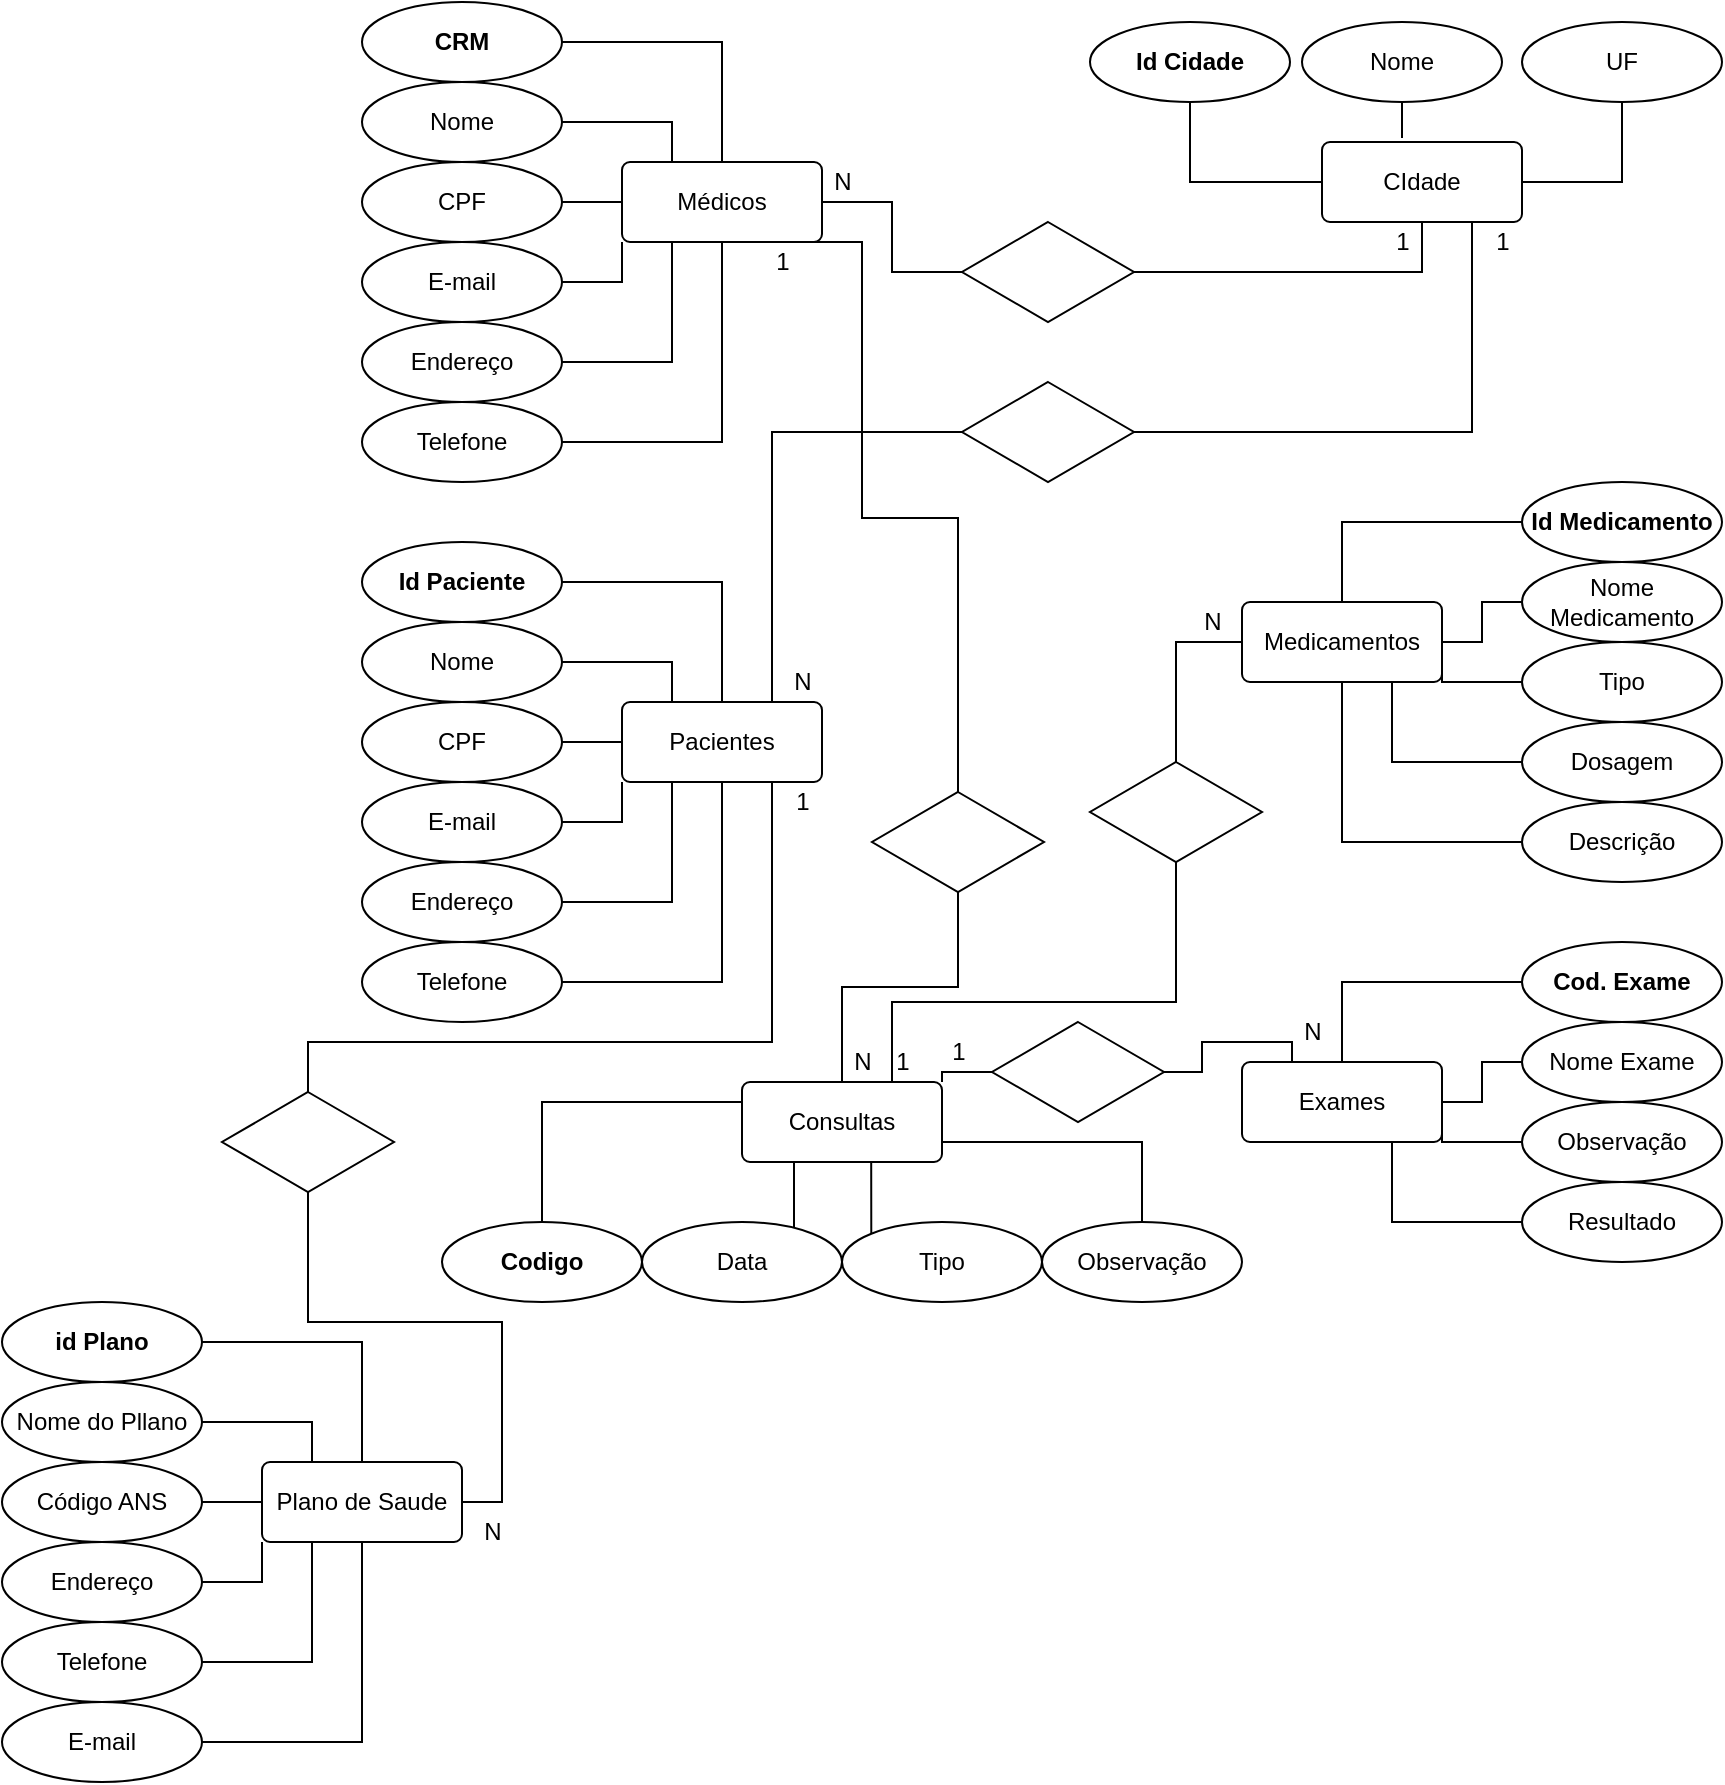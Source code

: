 <mxfile version="20.2.8" type="github">
  <diagram id="7Ko4QGbpd6AjH1GhGkSV" name="Página-1">
    <mxGraphModel dx="1695" dy="442" grid="1" gridSize="10" guides="1" tooltips="1" connect="1" arrows="1" fold="1" page="1" pageScale="1" pageWidth="827" pageHeight="1169" math="0" shadow="0">
      <root>
        <mxCell id="0" />
        <mxCell id="1" parent="0" />
        <mxCell id="4r2hvdrGXI0uw6loOx7I-49" style="edgeStyle=orthogonalEdgeStyle;rounded=0;orthogonalLoop=1;jettySize=auto;html=1;exitX=1;exitY=0.5;exitDx=0;exitDy=0;entryX=0;entryY=0.5;entryDx=0;entryDy=0;endArrow=none;endFill=0;" parent="1" source="4r2hvdrGXI0uw6loOx7I-1" target="4r2hvdrGXI0uw6loOx7I-47" edge="1">
          <mxGeometry relative="1" as="geometry" />
        </mxCell>
        <mxCell id="4r2hvdrGXI0uw6loOx7I-107" style="edgeStyle=orthogonalEdgeStyle;rounded=0;orthogonalLoop=1;jettySize=auto;html=1;exitX=0.75;exitY=1;exitDx=0;exitDy=0;entryX=0.5;entryY=0;entryDx=0;entryDy=0;endArrow=none;endFill=0;" parent="1" source="4r2hvdrGXI0uw6loOx7I-1" target="4r2hvdrGXI0uw6loOx7I-106" edge="1">
          <mxGeometry relative="1" as="geometry">
            <Array as="points">
              <mxPoint x="250" y="140" />
              <mxPoint x="250" y="278" />
              <mxPoint x="298" y="278" />
            </Array>
          </mxGeometry>
        </mxCell>
        <mxCell id="4r2hvdrGXI0uw6loOx7I-1" value="Médicos" style="rounded=1;arcSize=10;whiteSpace=wrap;html=1;align=center;" parent="1" vertex="1">
          <mxGeometry x="130" y="100" width="100" height="40" as="geometry" />
        </mxCell>
        <mxCell id="4r2hvdrGXI0uw6loOx7I-11" style="edgeStyle=orthogonalEdgeStyle;rounded=0;orthogonalLoop=1;jettySize=auto;html=1;exitX=1;exitY=0.5;exitDx=0;exitDy=0;entryX=0.5;entryY=0;entryDx=0;entryDy=0;endArrow=none;endFill=0;" parent="1" source="4r2hvdrGXI0uw6loOx7I-3" target="4r2hvdrGXI0uw6loOx7I-1" edge="1">
          <mxGeometry relative="1" as="geometry" />
        </mxCell>
        <mxCell id="4r2hvdrGXI0uw6loOx7I-3" value="&lt;b&gt;CRM&lt;/b&gt;" style="ellipse;whiteSpace=wrap;html=1;align=center;" parent="1" vertex="1">
          <mxGeometry y="20" width="100" height="40" as="geometry" />
        </mxCell>
        <mxCell id="4r2hvdrGXI0uw6loOx7I-12" style="edgeStyle=orthogonalEdgeStyle;rounded=0;orthogonalLoop=1;jettySize=auto;html=1;exitX=1;exitY=0.5;exitDx=0;exitDy=0;entryX=0.25;entryY=0;entryDx=0;entryDy=0;endArrow=none;endFill=0;" parent="1" source="4r2hvdrGXI0uw6loOx7I-4" target="4r2hvdrGXI0uw6loOx7I-1" edge="1">
          <mxGeometry relative="1" as="geometry" />
        </mxCell>
        <mxCell id="4r2hvdrGXI0uw6loOx7I-4" value="Nome" style="ellipse;whiteSpace=wrap;html=1;align=center;" parent="1" vertex="1">
          <mxGeometry y="60" width="100" height="40" as="geometry" />
        </mxCell>
        <mxCell id="4r2hvdrGXI0uw6loOx7I-16" style="edgeStyle=orthogonalEdgeStyle;rounded=0;orthogonalLoop=1;jettySize=auto;html=1;exitX=1;exitY=0.5;exitDx=0;exitDy=0;entryX=0;entryY=0.5;entryDx=0;entryDy=0;endArrow=none;endFill=0;" parent="1" source="4r2hvdrGXI0uw6loOx7I-5" target="4r2hvdrGXI0uw6loOx7I-1" edge="1">
          <mxGeometry relative="1" as="geometry" />
        </mxCell>
        <mxCell id="4r2hvdrGXI0uw6loOx7I-5" value="CPF" style="ellipse;whiteSpace=wrap;html=1;align=center;" parent="1" vertex="1">
          <mxGeometry y="100" width="100" height="40" as="geometry" />
        </mxCell>
        <mxCell id="4r2hvdrGXI0uw6loOx7I-13" style="edgeStyle=orthogonalEdgeStyle;rounded=0;orthogonalLoop=1;jettySize=auto;html=1;exitX=1;exitY=0.5;exitDx=0;exitDy=0;entryX=0.5;entryY=1;entryDx=0;entryDy=0;endArrow=none;endFill=0;" parent="1" source="4r2hvdrGXI0uw6loOx7I-6" target="4r2hvdrGXI0uw6loOx7I-1" edge="1">
          <mxGeometry relative="1" as="geometry" />
        </mxCell>
        <mxCell id="4r2hvdrGXI0uw6loOx7I-6" value="Telefone" style="ellipse;whiteSpace=wrap;html=1;align=center;" parent="1" vertex="1">
          <mxGeometry y="220" width="100" height="40" as="geometry" />
        </mxCell>
        <mxCell id="4r2hvdrGXI0uw6loOx7I-15" style="edgeStyle=orthogonalEdgeStyle;rounded=0;orthogonalLoop=1;jettySize=auto;html=1;exitX=1;exitY=0.5;exitDx=0;exitDy=0;entryX=0;entryY=1;entryDx=0;entryDy=0;endArrow=none;endFill=0;" parent="1" source="4r2hvdrGXI0uw6loOx7I-7" target="4r2hvdrGXI0uw6loOx7I-1" edge="1">
          <mxGeometry relative="1" as="geometry" />
        </mxCell>
        <mxCell id="4r2hvdrGXI0uw6loOx7I-7" value="E-mail" style="ellipse;whiteSpace=wrap;html=1;align=center;" parent="1" vertex="1">
          <mxGeometry y="140" width="100" height="40" as="geometry" />
        </mxCell>
        <mxCell id="4r2hvdrGXI0uw6loOx7I-14" style="edgeStyle=orthogonalEdgeStyle;rounded=0;orthogonalLoop=1;jettySize=auto;html=1;exitX=1;exitY=0.5;exitDx=0;exitDy=0;entryX=0.25;entryY=1;entryDx=0;entryDy=0;endArrow=none;endFill=0;" parent="1" source="4r2hvdrGXI0uw6loOx7I-8" target="4r2hvdrGXI0uw6loOx7I-1" edge="1">
          <mxGeometry relative="1" as="geometry" />
        </mxCell>
        <mxCell id="4r2hvdrGXI0uw6loOx7I-8" value="Endereço" style="ellipse;whiteSpace=wrap;html=1;align=center;" parent="1" vertex="1">
          <mxGeometry y="180" width="100" height="40" as="geometry" />
        </mxCell>
        <mxCell id="4r2hvdrGXI0uw6loOx7I-52" style="edgeStyle=orthogonalEdgeStyle;rounded=0;orthogonalLoop=1;jettySize=auto;html=1;exitX=0.75;exitY=0;exitDx=0;exitDy=0;entryX=0;entryY=0.5;entryDx=0;entryDy=0;endArrow=none;endFill=0;" parent="1" source="4r2hvdrGXI0uw6loOx7I-17" target="4r2hvdrGXI0uw6loOx7I-51" edge="1">
          <mxGeometry relative="1" as="geometry" />
        </mxCell>
        <mxCell id="8edrNOFgO4Ib04jE-QbZ-33" style="edgeStyle=orthogonalEdgeStyle;rounded=0;orthogonalLoop=1;jettySize=auto;html=1;exitX=0.75;exitY=1;exitDx=0;exitDy=0;entryX=0.5;entryY=0;entryDx=0;entryDy=0;endArrow=none;endFill=0;" edge="1" parent="1" source="4r2hvdrGXI0uw6loOx7I-17" target="8edrNOFgO4Ib04jE-QbZ-29">
          <mxGeometry relative="1" as="geometry">
            <Array as="points">
              <mxPoint x="205" y="540" />
              <mxPoint x="-27" y="540" />
            </Array>
          </mxGeometry>
        </mxCell>
        <mxCell id="4r2hvdrGXI0uw6loOx7I-17" value="Pacientes" style="rounded=1;arcSize=10;whiteSpace=wrap;html=1;align=center;" parent="1" vertex="1">
          <mxGeometry x="130" y="370" width="100" height="40" as="geometry" />
        </mxCell>
        <mxCell id="4r2hvdrGXI0uw6loOx7I-18" style="edgeStyle=orthogonalEdgeStyle;rounded=0;orthogonalLoop=1;jettySize=auto;html=1;exitX=1;exitY=0.5;exitDx=0;exitDy=0;entryX=0.5;entryY=0;entryDx=0;entryDy=0;endArrow=none;endFill=0;" parent="1" source="4r2hvdrGXI0uw6loOx7I-19" target="4r2hvdrGXI0uw6loOx7I-17" edge="1">
          <mxGeometry relative="1" as="geometry" />
        </mxCell>
        <mxCell id="4r2hvdrGXI0uw6loOx7I-19" value="&lt;b&gt;Id Paciente&lt;/b&gt;" style="ellipse;whiteSpace=wrap;html=1;align=center;" parent="1" vertex="1">
          <mxGeometry y="290" width="100" height="40" as="geometry" />
        </mxCell>
        <mxCell id="4r2hvdrGXI0uw6loOx7I-20" style="edgeStyle=orthogonalEdgeStyle;rounded=0;orthogonalLoop=1;jettySize=auto;html=1;exitX=1;exitY=0.5;exitDx=0;exitDy=0;entryX=0.25;entryY=0;entryDx=0;entryDy=0;endArrow=none;endFill=0;" parent="1" source="4r2hvdrGXI0uw6loOx7I-21" target="4r2hvdrGXI0uw6loOx7I-17" edge="1">
          <mxGeometry relative="1" as="geometry" />
        </mxCell>
        <mxCell id="4r2hvdrGXI0uw6loOx7I-21" value="Nome" style="ellipse;whiteSpace=wrap;html=1;align=center;" parent="1" vertex="1">
          <mxGeometry y="330" width="100" height="40" as="geometry" />
        </mxCell>
        <mxCell id="4r2hvdrGXI0uw6loOx7I-22" style="edgeStyle=orthogonalEdgeStyle;rounded=0;orthogonalLoop=1;jettySize=auto;html=1;exitX=1;exitY=0.5;exitDx=0;exitDy=0;entryX=0;entryY=0.5;entryDx=0;entryDy=0;endArrow=none;endFill=0;" parent="1" source="4r2hvdrGXI0uw6loOx7I-23" target="4r2hvdrGXI0uw6loOx7I-17" edge="1">
          <mxGeometry relative="1" as="geometry" />
        </mxCell>
        <mxCell id="4r2hvdrGXI0uw6loOx7I-23" value="CPF" style="ellipse;whiteSpace=wrap;html=1;align=center;" parent="1" vertex="1">
          <mxGeometry y="370" width="100" height="40" as="geometry" />
        </mxCell>
        <mxCell id="4r2hvdrGXI0uw6loOx7I-24" style="edgeStyle=orthogonalEdgeStyle;rounded=0;orthogonalLoop=1;jettySize=auto;html=1;exitX=1;exitY=0.5;exitDx=0;exitDy=0;entryX=0.5;entryY=1;entryDx=0;entryDy=0;endArrow=none;endFill=0;" parent="1" source="4r2hvdrGXI0uw6loOx7I-25" target="4r2hvdrGXI0uw6loOx7I-17" edge="1">
          <mxGeometry relative="1" as="geometry" />
        </mxCell>
        <mxCell id="4r2hvdrGXI0uw6loOx7I-25" value="Telefone" style="ellipse;whiteSpace=wrap;html=1;align=center;" parent="1" vertex="1">
          <mxGeometry y="490" width="100" height="40" as="geometry" />
        </mxCell>
        <mxCell id="4r2hvdrGXI0uw6loOx7I-26" style="edgeStyle=orthogonalEdgeStyle;rounded=0;orthogonalLoop=1;jettySize=auto;html=1;exitX=1;exitY=0.5;exitDx=0;exitDy=0;entryX=0;entryY=1;entryDx=0;entryDy=0;endArrow=none;endFill=0;" parent="1" source="4r2hvdrGXI0uw6loOx7I-27" target="4r2hvdrGXI0uw6loOx7I-17" edge="1">
          <mxGeometry relative="1" as="geometry" />
        </mxCell>
        <mxCell id="4r2hvdrGXI0uw6loOx7I-27" value="E-mail" style="ellipse;whiteSpace=wrap;html=1;align=center;" parent="1" vertex="1">
          <mxGeometry y="410" width="100" height="40" as="geometry" />
        </mxCell>
        <mxCell id="4r2hvdrGXI0uw6loOx7I-28" style="edgeStyle=orthogonalEdgeStyle;rounded=0;orthogonalLoop=1;jettySize=auto;html=1;exitX=1;exitY=0.5;exitDx=0;exitDy=0;entryX=0.25;entryY=1;entryDx=0;entryDy=0;endArrow=none;endFill=0;" parent="1" source="4r2hvdrGXI0uw6loOx7I-29" target="4r2hvdrGXI0uw6loOx7I-17" edge="1">
          <mxGeometry relative="1" as="geometry" />
        </mxCell>
        <mxCell id="4r2hvdrGXI0uw6loOx7I-29" value="Endereço" style="ellipse;whiteSpace=wrap;html=1;align=center;" parent="1" vertex="1">
          <mxGeometry y="450" width="100" height="40" as="geometry" />
        </mxCell>
        <mxCell id="4r2hvdrGXI0uw6loOx7I-30" value="CIdade" style="rounded=1;arcSize=10;whiteSpace=wrap;html=1;align=center;" parent="1" vertex="1">
          <mxGeometry x="480" y="90" width="100" height="40" as="geometry" />
        </mxCell>
        <mxCell id="4r2hvdrGXI0uw6loOx7I-43" style="edgeStyle=orthogonalEdgeStyle;rounded=0;orthogonalLoop=1;jettySize=auto;html=1;exitX=0.5;exitY=1;exitDx=0;exitDy=0;entryX=0;entryY=0.5;entryDx=0;entryDy=0;endArrow=none;endFill=0;" parent="1" source="4r2hvdrGXI0uw6loOx7I-32" target="4r2hvdrGXI0uw6loOx7I-30" edge="1">
          <mxGeometry relative="1" as="geometry" />
        </mxCell>
        <mxCell id="4r2hvdrGXI0uw6loOx7I-32" value="&lt;b&gt;Id Cidade&lt;/b&gt;" style="ellipse;whiteSpace=wrap;html=1;align=center;" parent="1" vertex="1">
          <mxGeometry x="364" y="30" width="100" height="40" as="geometry" />
        </mxCell>
        <mxCell id="4r2hvdrGXI0uw6loOx7I-44" style="edgeStyle=orthogonalEdgeStyle;rounded=0;orthogonalLoop=1;jettySize=auto;html=1;exitX=0.5;exitY=1;exitDx=0;exitDy=0;entryX=0.4;entryY=-0.05;entryDx=0;entryDy=0;entryPerimeter=0;endArrow=none;endFill=0;" parent="1" source="4r2hvdrGXI0uw6loOx7I-34" target="4r2hvdrGXI0uw6loOx7I-30" edge="1">
          <mxGeometry relative="1" as="geometry" />
        </mxCell>
        <mxCell id="4r2hvdrGXI0uw6loOx7I-34" value="Nome" style="ellipse;whiteSpace=wrap;html=1;align=center;" parent="1" vertex="1">
          <mxGeometry x="470" y="30" width="100" height="40" as="geometry" />
        </mxCell>
        <mxCell id="4r2hvdrGXI0uw6loOx7I-45" style="edgeStyle=orthogonalEdgeStyle;rounded=0;orthogonalLoop=1;jettySize=auto;html=1;exitX=0.5;exitY=1;exitDx=0;exitDy=0;entryX=1;entryY=0.5;entryDx=0;entryDy=0;endArrow=none;endFill=0;" parent="1" source="4r2hvdrGXI0uw6loOx7I-36" target="4r2hvdrGXI0uw6loOx7I-30" edge="1">
          <mxGeometry relative="1" as="geometry" />
        </mxCell>
        <mxCell id="4r2hvdrGXI0uw6loOx7I-36" value="UF" style="ellipse;whiteSpace=wrap;html=1;align=center;" parent="1" vertex="1">
          <mxGeometry x="580" y="30" width="100" height="40" as="geometry" />
        </mxCell>
        <mxCell id="4r2hvdrGXI0uw6loOx7I-50" style="edgeStyle=orthogonalEdgeStyle;rounded=0;orthogonalLoop=1;jettySize=auto;html=1;exitX=1;exitY=0.5;exitDx=0;exitDy=0;entryX=0.5;entryY=1;entryDx=0;entryDy=0;endArrow=none;endFill=0;" parent="1" source="4r2hvdrGXI0uw6loOx7I-47" target="4r2hvdrGXI0uw6loOx7I-30" edge="1">
          <mxGeometry relative="1" as="geometry" />
        </mxCell>
        <mxCell id="4r2hvdrGXI0uw6loOx7I-47" value="" style="shape=rhombus;perimeter=rhombusPerimeter;whiteSpace=wrap;html=1;align=center;" parent="1" vertex="1">
          <mxGeometry x="300" y="130" width="86" height="50" as="geometry" />
        </mxCell>
        <mxCell id="4r2hvdrGXI0uw6loOx7I-53" style="edgeStyle=orthogonalEdgeStyle;rounded=0;orthogonalLoop=1;jettySize=auto;html=1;exitX=1;exitY=0.5;exitDx=0;exitDy=0;entryX=0.75;entryY=1;entryDx=0;entryDy=0;endArrow=none;endFill=0;" parent="1" source="4r2hvdrGXI0uw6loOx7I-51" target="4r2hvdrGXI0uw6loOx7I-30" edge="1">
          <mxGeometry relative="1" as="geometry" />
        </mxCell>
        <mxCell id="4r2hvdrGXI0uw6loOx7I-51" value="" style="shape=rhombus;perimeter=rhombusPerimeter;whiteSpace=wrap;html=1;align=center;" parent="1" vertex="1">
          <mxGeometry x="300" y="210" width="86" height="50" as="geometry" />
        </mxCell>
        <mxCell id="4r2hvdrGXI0uw6loOx7I-73" style="edgeStyle=orthogonalEdgeStyle;rounded=0;orthogonalLoop=1;jettySize=auto;html=1;exitX=0.5;exitY=1;exitDx=0;exitDy=0;entryX=0;entryY=0.5;entryDx=0;entryDy=0;endArrow=none;endFill=0;" parent="1" source="4r2hvdrGXI0uw6loOx7I-54" target="4r2hvdrGXI0uw6loOx7I-67" edge="1">
          <mxGeometry relative="1" as="geometry" />
        </mxCell>
        <mxCell id="4r2hvdrGXI0uw6loOx7I-74" style="edgeStyle=orthogonalEdgeStyle;rounded=0;orthogonalLoop=1;jettySize=auto;html=1;exitX=1;exitY=0.5;exitDx=0;exitDy=0;entryX=0;entryY=0.5;entryDx=0;entryDy=0;endArrow=none;endFill=0;" parent="1" source="4r2hvdrGXI0uw6loOx7I-54" target="4r2hvdrGXI0uw6loOx7I-61" edge="1">
          <mxGeometry relative="1" as="geometry">
            <Array as="points">
              <mxPoint x="540" y="360" />
            </Array>
          </mxGeometry>
        </mxCell>
        <mxCell id="8edrNOFgO4Ib04jE-QbZ-9" style="edgeStyle=orthogonalEdgeStyle;rounded=0;orthogonalLoop=1;jettySize=auto;html=1;exitX=0;exitY=0.5;exitDx=0;exitDy=0;entryX=0.5;entryY=0;entryDx=0;entryDy=0;endArrow=none;endFill=0;" edge="1" parent="1" source="4r2hvdrGXI0uw6loOx7I-54" target="8edrNOFgO4Ib04jE-QbZ-7">
          <mxGeometry relative="1" as="geometry" />
        </mxCell>
        <mxCell id="4r2hvdrGXI0uw6loOx7I-54" value="Medicamentos" style="rounded=1;arcSize=10;whiteSpace=wrap;html=1;align=center;" parent="1" vertex="1">
          <mxGeometry x="440" y="320" width="100" height="40" as="geometry" />
        </mxCell>
        <mxCell id="4r2hvdrGXI0uw6loOx7I-68" style="edgeStyle=orthogonalEdgeStyle;rounded=0;orthogonalLoop=1;jettySize=auto;html=1;exitX=0;exitY=0.5;exitDx=0;exitDy=0;entryX=0.5;entryY=0;entryDx=0;entryDy=0;endArrow=none;endFill=0;" parent="1" source="4r2hvdrGXI0uw6loOx7I-57" target="4r2hvdrGXI0uw6loOx7I-54" edge="1">
          <mxGeometry relative="1" as="geometry" />
        </mxCell>
        <mxCell id="4r2hvdrGXI0uw6loOx7I-57" value="&lt;b&gt;Id Medicamento&lt;/b&gt;" style="ellipse;whiteSpace=wrap;html=1;align=center;" parent="1" vertex="1">
          <mxGeometry x="580" y="260" width="100" height="40" as="geometry" />
        </mxCell>
        <mxCell id="4r2hvdrGXI0uw6loOx7I-76" style="edgeStyle=orthogonalEdgeStyle;rounded=0;orthogonalLoop=1;jettySize=auto;html=1;exitX=0;exitY=0.5;exitDx=0;exitDy=0;entryX=1;entryY=0.5;entryDx=0;entryDy=0;endArrow=none;endFill=0;" parent="1" source="4r2hvdrGXI0uw6loOx7I-59" target="4r2hvdrGXI0uw6loOx7I-54" edge="1">
          <mxGeometry relative="1" as="geometry" />
        </mxCell>
        <mxCell id="4r2hvdrGXI0uw6loOx7I-59" value="Nome Medicamento" style="ellipse;whiteSpace=wrap;html=1;align=center;" parent="1" vertex="1">
          <mxGeometry x="580" y="300" width="100" height="40" as="geometry" />
        </mxCell>
        <mxCell id="4r2hvdrGXI0uw6loOx7I-61" value="Tipo" style="ellipse;whiteSpace=wrap;html=1;align=center;" parent="1" vertex="1">
          <mxGeometry x="580" y="340" width="100" height="40" as="geometry" />
        </mxCell>
        <mxCell id="4r2hvdrGXI0uw6loOx7I-71" style="edgeStyle=orthogonalEdgeStyle;rounded=0;orthogonalLoop=1;jettySize=auto;html=1;exitX=0;exitY=0.5;exitDx=0;exitDy=0;entryX=0.75;entryY=1;entryDx=0;entryDy=0;endArrow=none;endFill=0;" parent="1" source="4r2hvdrGXI0uw6loOx7I-65" target="4r2hvdrGXI0uw6loOx7I-54" edge="1">
          <mxGeometry relative="1" as="geometry" />
        </mxCell>
        <mxCell id="4r2hvdrGXI0uw6loOx7I-65" value="Dosagem" style="ellipse;whiteSpace=wrap;html=1;align=center;" parent="1" vertex="1">
          <mxGeometry x="580" y="380" width="100" height="40" as="geometry" />
        </mxCell>
        <mxCell id="4r2hvdrGXI0uw6loOx7I-67" value="Descrição" style="ellipse;whiteSpace=wrap;html=1;align=center;" parent="1" vertex="1">
          <mxGeometry x="580" y="420" width="100" height="40" as="geometry" />
        </mxCell>
        <mxCell id="4r2hvdrGXI0uw6loOx7I-77" value="N" style="text;html=1;align=center;verticalAlign=middle;resizable=0;points=[];autosize=1;strokeColor=none;fillColor=none;" parent="1" vertex="1">
          <mxGeometry x="225" y="95" width="30" height="30" as="geometry" />
        </mxCell>
        <mxCell id="4r2hvdrGXI0uw6loOx7I-78" value="1" style="text;html=1;align=center;verticalAlign=middle;resizable=0;points=[];autosize=1;strokeColor=none;fillColor=none;" parent="1" vertex="1">
          <mxGeometry x="505" y="125" width="30" height="30" as="geometry" />
        </mxCell>
        <mxCell id="4r2hvdrGXI0uw6loOx7I-79" value="1" style="text;html=1;align=center;verticalAlign=middle;resizable=0;points=[];autosize=1;strokeColor=none;fillColor=none;" parent="1" vertex="1">
          <mxGeometry x="555" y="125" width="30" height="30" as="geometry" />
        </mxCell>
        <mxCell id="4r2hvdrGXI0uw6loOx7I-80" value="N" style="text;html=1;align=center;verticalAlign=middle;resizable=0;points=[];autosize=1;strokeColor=none;fillColor=none;" parent="1" vertex="1">
          <mxGeometry x="205" y="345" width="30" height="30" as="geometry" />
        </mxCell>
        <mxCell id="4r2hvdrGXI0uw6loOx7I-82" style="edgeStyle=orthogonalEdgeStyle;rounded=0;orthogonalLoop=1;jettySize=auto;html=1;exitX=1;exitY=0.5;exitDx=0;exitDy=0;entryX=0;entryY=0.5;entryDx=0;entryDy=0;endArrow=none;endFill=0;" parent="1" source="4r2hvdrGXI0uw6loOx7I-83" target="4r2hvdrGXI0uw6loOx7I-88" edge="1">
          <mxGeometry relative="1" as="geometry">
            <Array as="points">
              <mxPoint x="540" y="590" />
            </Array>
          </mxGeometry>
        </mxCell>
        <mxCell id="8edrNOFgO4Ib04jE-QbZ-13" style="edgeStyle=orthogonalEdgeStyle;rounded=0;orthogonalLoop=1;jettySize=auto;html=1;exitX=0.25;exitY=0;exitDx=0;exitDy=0;entryX=1;entryY=0.5;entryDx=0;entryDy=0;endArrow=none;endFill=0;" edge="1" parent="1" source="4r2hvdrGXI0uw6loOx7I-83" target="8edrNOFgO4Ib04jE-QbZ-12">
          <mxGeometry relative="1" as="geometry">
            <Array as="points">
              <mxPoint x="465" y="540" />
              <mxPoint x="420" y="540" />
              <mxPoint x="420" y="555" />
            </Array>
          </mxGeometry>
        </mxCell>
        <mxCell id="4r2hvdrGXI0uw6loOx7I-83" value="Exames" style="rounded=1;arcSize=10;whiteSpace=wrap;html=1;align=center;" parent="1" vertex="1">
          <mxGeometry x="440" y="550" width="100" height="40" as="geometry" />
        </mxCell>
        <mxCell id="4r2hvdrGXI0uw6loOx7I-84" style="edgeStyle=orthogonalEdgeStyle;rounded=0;orthogonalLoop=1;jettySize=auto;html=1;exitX=0;exitY=0.5;exitDx=0;exitDy=0;entryX=0.5;entryY=0;entryDx=0;entryDy=0;endArrow=none;endFill=0;" parent="1" source="4r2hvdrGXI0uw6loOx7I-85" target="4r2hvdrGXI0uw6loOx7I-83" edge="1">
          <mxGeometry relative="1" as="geometry" />
        </mxCell>
        <mxCell id="4r2hvdrGXI0uw6loOx7I-85" value="&lt;b&gt;Cod. Exame&lt;/b&gt;" style="ellipse;whiteSpace=wrap;html=1;align=center;" parent="1" vertex="1">
          <mxGeometry x="580" y="490" width="100" height="40" as="geometry" />
        </mxCell>
        <mxCell id="4r2hvdrGXI0uw6loOx7I-86" style="edgeStyle=orthogonalEdgeStyle;rounded=0;orthogonalLoop=1;jettySize=auto;html=1;exitX=0;exitY=0.5;exitDx=0;exitDy=0;entryX=1;entryY=0.5;entryDx=0;entryDy=0;endArrow=none;endFill=0;" parent="1" source="4r2hvdrGXI0uw6loOx7I-87" target="4r2hvdrGXI0uw6loOx7I-83" edge="1">
          <mxGeometry relative="1" as="geometry" />
        </mxCell>
        <mxCell id="4r2hvdrGXI0uw6loOx7I-87" value="Nome Exame" style="ellipse;whiteSpace=wrap;html=1;align=center;" parent="1" vertex="1">
          <mxGeometry x="580" y="530" width="100" height="40" as="geometry" />
        </mxCell>
        <mxCell id="4r2hvdrGXI0uw6loOx7I-88" value="Observação" style="ellipse;whiteSpace=wrap;html=1;align=center;" parent="1" vertex="1">
          <mxGeometry x="580" y="570" width="100" height="40" as="geometry" />
        </mxCell>
        <mxCell id="4r2hvdrGXI0uw6loOx7I-89" style="edgeStyle=orthogonalEdgeStyle;rounded=0;orthogonalLoop=1;jettySize=auto;html=1;exitX=0;exitY=0.5;exitDx=0;exitDy=0;entryX=0.75;entryY=1;entryDx=0;entryDy=0;endArrow=none;endFill=0;" parent="1" source="4r2hvdrGXI0uw6loOx7I-90" target="4r2hvdrGXI0uw6loOx7I-83" edge="1">
          <mxGeometry relative="1" as="geometry" />
        </mxCell>
        <mxCell id="4r2hvdrGXI0uw6loOx7I-90" value="Resultado" style="ellipse;whiteSpace=wrap;html=1;align=center;" parent="1" vertex="1">
          <mxGeometry x="580" y="610" width="100" height="40" as="geometry" />
        </mxCell>
        <mxCell id="4r2hvdrGXI0uw6loOx7I-101" style="edgeStyle=orthogonalEdgeStyle;rounded=0;orthogonalLoop=1;jettySize=auto;html=1;exitX=0.75;exitY=1;exitDx=0;exitDy=0;entryX=0;entryY=0;entryDx=0;entryDy=0;endArrow=none;endFill=0;" parent="1" source="4r2hvdrGXI0uw6loOx7I-93" target="4r2hvdrGXI0uw6loOx7I-97" edge="1">
          <mxGeometry relative="1" as="geometry" />
        </mxCell>
        <mxCell id="4r2hvdrGXI0uw6loOx7I-102" style="edgeStyle=orthogonalEdgeStyle;rounded=0;orthogonalLoop=1;jettySize=auto;html=1;exitX=0.25;exitY=1;exitDx=0;exitDy=0;entryX=0.76;entryY=0.075;entryDx=0;entryDy=0;entryPerimeter=0;endArrow=none;endFill=0;" parent="1" source="4r2hvdrGXI0uw6loOx7I-93" target="4r2hvdrGXI0uw6loOx7I-95" edge="1">
          <mxGeometry relative="1" as="geometry" />
        </mxCell>
        <mxCell id="8edrNOFgO4Ib04jE-QbZ-3" style="edgeStyle=orthogonalEdgeStyle;rounded=0;orthogonalLoop=1;jettySize=auto;html=1;exitX=0;exitY=0.25;exitDx=0;exitDy=0;entryX=0.5;entryY=0;entryDx=0;entryDy=0;endArrow=none;endFill=0;" edge="1" parent="1" source="4r2hvdrGXI0uw6loOx7I-93" target="8edrNOFgO4Ib04jE-QbZ-1">
          <mxGeometry relative="1" as="geometry" />
        </mxCell>
        <mxCell id="8edrNOFgO4Ib04jE-QbZ-5" style="edgeStyle=orthogonalEdgeStyle;rounded=0;orthogonalLoop=1;jettySize=auto;html=1;exitX=1;exitY=0.75;exitDx=0;exitDy=0;entryX=0.5;entryY=0;entryDx=0;entryDy=0;endArrow=none;endFill=0;" edge="1" parent="1" source="4r2hvdrGXI0uw6loOx7I-93" target="8edrNOFgO4Ib04jE-QbZ-2">
          <mxGeometry relative="1" as="geometry" />
        </mxCell>
        <mxCell id="4r2hvdrGXI0uw6loOx7I-93" value="Consultas" style="rounded=1;arcSize=10;whiteSpace=wrap;html=1;align=center;" parent="1" vertex="1">
          <mxGeometry x="190" y="560" width="100" height="40" as="geometry" />
        </mxCell>
        <mxCell id="4r2hvdrGXI0uw6loOx7I-95" value="Data" style="ellipse;whiteSpace=wrap;html=1;align=center;" parent="1" vertex="1">
          <mxGeometry x="140" y="630" width="100" height="40" as="geometry" />
        </mxCell>
        <mxCell id="4r2hvdrGXI0uw6loOx7I-97" value="Tipo" style="ellipse;whiteSpace=wrap;html=1;align=center;" parent="1" vertex="1">
          <mxGeometry x="240" y="630" width="100" height="40" as="geometry" />
        </mxCell>
        <mxCell id="4r2hvdrGXI0uw6loOx7I-108" style="edgeStyle=orthogonalEdgeStyle;rounded=0;orthogonalLoop=1;jettySize=auto;html=1;exitX=0.5;exitY=1;exitDx=0;exitDy=0;entryX=0.5;entryY=0;entryDx=0;entryDy=0;endArrow=none;endFill=0;" parent="1" source="4r2hvdrGXI0uw6loOx7I-106" target="4r2hvdrGXI0uw6loOx7I-93" edge="1">
          <mxGeometry relative="1" as="geometry" />
        </mxCell>
        <mxCell id="4r2hvdrGXI0uw6loOx7I-106" value="" style="shape=rhombus;perimeter=rhombusPerimeter;whiteSpace=wrap;html=1;align=center;" parent="1" vertex="1">
          <mxGeometry x="255" y="415" width="86" height="50" as="geometry" />
        </mxCell>
        <mxCell id="4r2hvdrGXI0uw6loOx7I-109" value="1" style="text;html=1;align=center;verticalAlign=middle;resizable=0;points=[];autosize=1;strokeColor=none;fillColor=none;" parent="1" vertex="1">
          <mxGeometry x="195" y="135" width="30" height="30" as="geometry" />
        </mxCell>
        <mxCell id="4r2hvdrGXI0uw6loOx7I-110" value="N" style="text;html=1;align=center;verticalAlign=middle;resizable=0;points=[];autosize=1;strokeColor=none;fillColor=none;" parent="1" vertex="1">
          <mxGeometry x="235" y="535" width="30" height="30" as="geometry" />
        </mxCell>
        <mxCell id="4r2hvdrGXI0uw6loOx7I-113" value="1" style="text;html=1;align=center;verticalAlign=middle;resizable=0;points=[];autosize=1;strokeColor=none;fillColor=none;" parent="1" vertex="1">
          <mxGeometry x="283" y="530" width="30" height="30" as="geometry" />
        </mxCell>
        <mxCell id="4r2hvdrGXI0uw6loOx7I-114" value="N" style="text;html=1;align=center;verticalAlign=middle;resizable=0;points=[];autosize=1;strokeColor=none;fillColor=none;" parent="1" vertex="1">
          <mxGeometry x="460" y="520" width="30" height="30" as="geometry" />
        </mxCell>
        <mxCell id="4r2hvdrGXI0uw6loOx7I-116" value="1" style="text;html=1;align=center;verticalAlign=middle;resizable=0;points=[];autosize=1;strokeColor=none;fillColor=none;" parent="1" vertex="1">
          <mxGeometry x="255" y="535" width="30" height="30" as="geometry" />
        </mxCell>
        <mxCell id="4r2hvdrGXI0uw6loOx7I-117" value="N" style="text;html=1;align=center;verticalAlign=middle;resizable=0;points=[];autosize=1;strokeColor=none;fillColor=none;" parent="1" vertex="1">
          <mxGeometry x="410" y="315" width="30" height="30" as="geometry" />
        </mxCell>
        <mxCell id="8edrNOFgO4Ib04jE-QbZ-1" value="&lt;b&gt;Codigo&lt;/b&gt;" style="ellipse;whiteSpace=wrap;html=1;align=center;" vertex="1" parent="1">
          <mxGeometry x="40" y="630" width="100" height="40" as="geometry" />
        </mxCell>
        <mxCell id="8edrNOFgO4Ib04jE-QbZ-2" value="Observação" style="ellipse;whiteSpace=wrap;html=1;align=center;" vertex="1" parent="1">
          <mxGeometry x="340" y="630" width="100" height="40" as="geometry" />
        </mxCell>
        <mxCell id="8edrNOFgO4Ib04jE-QbZ-10" style="edgeStyle=orthogonalEdgeStyle;rounded=0;orthogonalLoop=1;jettySize=auto;html=1;exitX=0.5;exitY=1;exitDx=0;exitDy=0;endArrow=none;endFill=0;entryX=0.75;entryY=0;entryDx=0;entryDy=0;" edge="1" parent="1" source="8edrNOFgO4Ib04jE-QbZ-7" target="4r2hvdrGXI0uw6loOx7I-93">
          <mxGeometry relative="1" as="geometry">
            <mxPoint x="340" y="530" as="targetPoint" />
            <Array as="points">
              <mxPoint x="407" y="520" />
              <mxPoint x="265" y="520" />
            </Array>
          </mxGeometry>
        </mxCell>
        <mxCell id="8edrNOFgO4Ib04jE-QbZ-7" value="" style="shape=rhombus;perimeter=rhombusPerimeter;whiteSpace=wrap;html=1;align=center;" vertex="1" parent="1">
          <mxGeometry x="364" y="400" width="86" height="50" as="geometry" />
        </mxCell>
        <mxCell id="8edrNOFgO4Ib04jE-QbZ-14" style="edgeStyle=orthogonalEdgeStyle;rounded=0;orthogonalLoop=1;jettySize=auto;html=1;exitX=0;exitY=0.5;exitDx=0;exitDy=0;endArrow=none;endFill=0;entryX=1;entryY=0;entryDx=0;entryDy=0;" edge="1" parent="1" source="8edrNOFgO4Ib04jE-QbZ-12" target="4r2hvdrGXI0uw6loOx7I-93">
          <mxGeometry relative="1" as="geometry">
            <mxPoint x="310" y="530" as="targetPoint" />
          </mxGeometry>
        </mxCell>
        <mxCell id="8edrNOFgO4Ib04jE-QbZ-12" value="" style="shape=rhombus;perimeter=rhombusPerimeter;whiteSpace=wrap;html=1;align=center;" vertex="1" parent="1">
          <mxGeometry x="315" y="530" width="86" height="50" as="geometry" />
        </mxCell>
        <mxCell id="8edrNOFgO4Ib04jE-QbZ-15" value="Plano de Saude" style="rounded=1;arcSize=10;whiteSpace=wrap;html=1;align=center;" vertex="1" parent="1">
          <mxGeometry x="-50" y="750" width="100" height="40" as="geometry" />
        </mxCell>
        <mxCell id="8edrNOFgO4Ib04jE-QbZ-16" style="edgeStyle=orthogonalEdgeStyle;rounded=0;orthogonalLoop=1;jettySize=auto;html=1;exitX=1;exitY=0.5;exitDx=0;exitDy=0;entryX=0.5;entryY=0;entryDx=0;entryDy=0;endArrow=none;endFill=0;" edge="1" parent="1" source="8edrNOFgO4Ib04jE-QbZ-17" target="8edrNOFgO4Ib04jE-QbZ-15">
          <mxGeometry relative="1" as="geometry" />
        </mxCell>
        <mxCell id="8edrNOFgO4Ib04jE-QbZ-17" value="&lt;b&gt;id Plano&lt;/b&gt;" style="ellipse;whiteSpace=wrap;html=1;align=center;" vertex="1" parent="1">
          <mxGeometry x="-180" y="670" width="100" height="40" as="geometry" />
        </mxCell>
        <mxCell id="8edrNOFgO4Ib04jE-QbZ-18" style="edgeStyle=orthogonalEdgeStyle;rounded=0;orthogonalLoop=1;jettySize=auto;html=1;exitX=1;exitY=0.5;exitDx=0;exitDy=0;entryX=0.25;entryY=0;entryDx=0;entryDy=0;endArrow=none;endFill=0;" edge="1" parent="1" source="8edrNOFgO4Ib04jE-QbZ-19" target="8edrNOFgO4Ib04jE-QbZ-15">
          <mxGeometry relative="1" as="geometry" />
        </mxCell>
        <mxCell id="8edrNOFgO4Ib04jE-QbZ-19" value="Nome do Pllano" style="ellipse;whiteSpace=wrap;html=1;align=center;" vertex="1" parent="1">
          <mxGeometry x="-180" y="710" width="100" height="40" as="geometry" />
        </mxCell>
        <mxCell id="8edrNOFgO4Ib04jE-QbZ-20" style="edgeStyle=orthogonalEdgeStyle;rounded=0;orthogonalLoop=1;jettySize=auto;html=1;exitX=1;exitY=0.5;exitDx=0;exitDy=0;entryX=0;entryY=0.5;entryDx=0;entryDy=0;endArrow=none;endFill=0;" edge="1" parent="1" source="8edrNOFgO4Ib04jE-QbZ-21" target="8edrNOFgO4Ib04jE-QbZ-15">
          <mxGeometry relative="1" as="geometry" />
        </mxCell>
        <mxCell id="8edrNOFgO4Ib04jE-QbZ-21" value="Código ANS" style="ellipse;whiteSpace=wrap;html=1;align=center;" vertex="1" parent="1">
          <mxGeometry x="-180" y="750" width="100" height="40" as="geometry" />
        </mxCell>
        <mxCell id="8edrNOFgO4Ib04jE-QbZ-22" style="edgeStyle=orthogonalEdgeStyle;rounded=0;orthogonalLoop=1;jettySize=auto;html=1;exitX=1;exitY=0.5;exitDx=0;exitDy=0;entryX=0.5;entryY=1;entryDx=0;entryDy=0;endArrow=none;endFill=0;" edge="1" parent="1" source="8edrNOFgO4Ib04jE-QbZ-23" target="8edrNOFgO4Ib04jE-QbZ-15">
          <mxGeometry relative="1" as="geometry" />
        </mxCell>
        <mxCell id="8edrNOFgO4Ib04jE-QbZ-23" value="E-mail" style="ellipse;whiteSpace=wrap;html=1;align=center;" vertex="1" parent="1">
          <mxGeometry x="-180" y="870" width="100" height="40" as="geometry" />
        </mxCell>
        <mxCell id="8edrNOFgO4Ib04jE-QbZ-24" style="edgeStyle=orthogonalEdgeStyle;rounded=0;orthogonalLoop=1;jettySize=auto;html=1;exitX=1;exitY=0.5;exitDx=0;exitDy=0;entryX=0;entryY=1;entryDx=0;entryDy=0;endArrow=none;endFill=0;" edge="1" parent="1" source="8edrNOFgO4Ib04jE-QbZ-25" target="8edrNOFgO4Ib04jE-QbZ-15">
          <mxGeometry relative="1" as="geometry" />
        </mxCell>
        <mxCell id="8edrNOFgO4Ib04jE-QbZ-25" value="Endereço" style="ellipse;whiteSpace=wrap;html=1;align=center;" vertex="1" parent="1">
          <mxGeometry x="-180" y="790" width="100" height="40" as="geometry" />
        </mxCell>
        <mxCell id="8edrNOFgO4Ib04jE-QbZ-26" style="edgeStyle=orthogonalEdgeStyle;rounded=0;orthogonalLoop=1;jettySize=auto;html=1;exitX=1;exitY=0.5;exitDx=0;exitDy=0;entryX=0.25;entryY=1;entryDx=0;entryDy=0;endArrow=none;endFill=0;" edge="1" parent="1" source="8edrNOFgO4Ib04jE-QbZ-27" target="8edrNOFgO4Ib04jE-QbZ-15">
          <mxGeometry relative="1" as="geometry" />
        </mxCell>
        <mxCell id="8edrNOFgO4Ib04jE-QbZ-27" value="Telefone" style="ellipse;whiteSpace=wrap;html=1;align=center;" vertex="1" parent="1">
          <mxGeometry x="-180" y="830" width="100" height="40" as="geometry" />
        </mxCell>
        <mxCell id="8edrNOFgO4Ib04jE-QbZ-28" value="N" style="text;html=1;align=center;verticalAlign=middle;resizable=0;points=[];autosize=1;strokeColor=none;fillColor=none;" vertex="1" parent="1">
          <mxGeometry x="50" y="770" width="30" height="30" as="geometry" />
        </mxCell>
        <mxCell id="8edrNOFgO4Ib04jE-QbZ-34" style="edgeStyle=orthogonalEdgeStyle;rounded=0;orthogonalLoop=1;jettySize=auto;html=1;exitX=0.5;exitY=1;exitDx=0;exitDy=0;entryX=1;entryY=0.5;entryDx=0;entryDy=0;endArrow=none;endFill=0;" edge="1" parent="1" source="8edrNOFgO4Ib04jE-QbZ-29" target="8edrNOFgO4Ib04jE-QbZ-15">
          <mxGeometry relative="1" as="geometry">
            <Array as="points">
              <mxPoint x="-27" y="680" />
              <mxPoint x="70" y="680" />
              <mxPoint x="70" y="770" />
            </Array>
          </mxGeometry>
        </mxCell>
        <mxCell id="8edrNOFgO4Ib04jE-QbZ-29" value="" style="shape=rhombus;perimeter=rhombusPerimeter;whiteSpace=wrap;html=1;align=center;" vertex="1" parent="1">
          <mxGeometry x="-70" y="565" width="86" height="50" as="geometry" />
        </mxCell>
        <mxCell id="8edrNOFgO4Ib04jE-QbZ-35" value="1" style="text;html=1;align=center;verticalAlign=middle;resizable=0;points=[];autosize=1;strokeColor=none;fillColor=none;" vertex="1" parent="1">
          <mxGeometry x="205" y="405" width="30" height="30" as="geometry" />
        </mxCell>
      </root>
    </mxGraphModel>
  </diagram>
</mxfile>
